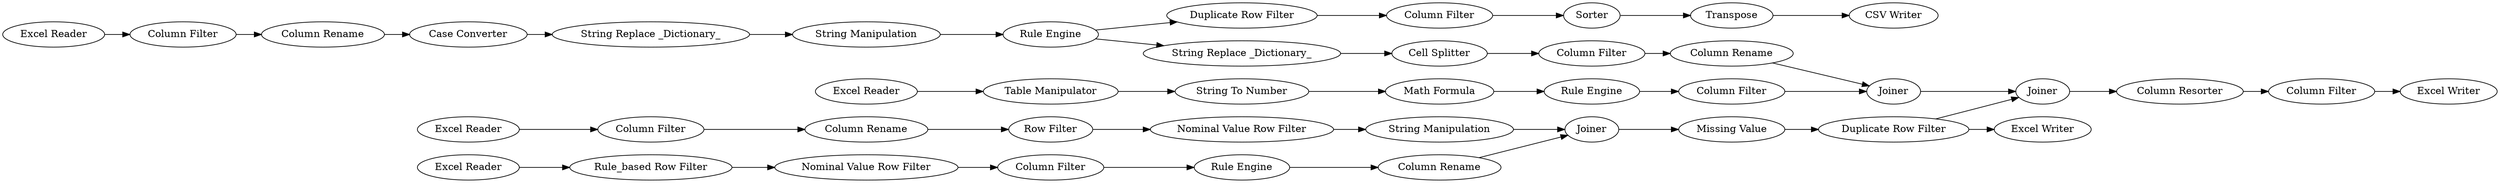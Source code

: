 digraph {
	1 [label="Excel Reader"]
	2 [label="Excel Reader"]
	3 [label="Column Filter"]
	4 [label="Column Rename"]
	5 [label="Row Filter"]
	6 [label="Nominal Value Row Filter"]
	7 [label="String Manipulation"]
	9 [label="Nominal Value Row Filter"]
	11 [label="Missing Value"]
	18 [label="Column Rename"]
	20 [label="Rule Engine"]
	21 [label=Joiner]
	23 [label="Rule_based Row Filter"]
	24 [label="Column Filter"]
	25 [label="Excel Reader"]
	26 [label="Column Filter"]
	27 [label="Column Rename"]
	29 [label="Case Converter"]
	31 [label="String Replace _Dictionary_"]
	32 [label="Rule Engine"]
	34 [label="Duplicate Row Filter"]
	36 [label="Column Filter"]
	37 [label="CSV Writer"]
	38 [label=Sorter]
	39 [label="String Replace _Dictionary_"]
	40 [label=Transpose]
	42 [label="String Manipulation"]
	43 [label="Cell Splitter"]
	44 [label="Column Filter"]
	45 [label="Column Rename"]
	46 [label="Excel Reader"]
	47 [label="Duplicate Row Filter"]
	48 [label="Table Manipulator"]
	49 [label="String To Number"]
	50 [label="Rule Engine"]
	51 [label="Math Formula"]
	52 [label="Column Filter"]
	53 [label=Joiner]
	54 [label=Joiner]
	55 [label="Excel Writer"]
	56 [label="Excel Writer"]
	57 [label="Column Resorter"]
	58 [label="Column Filter"]
	1 -> 3
	2 -> 23
	3 -> 4
	4 -> 5
	5 -> 6
	6 -> 7
	7 -> 21
	9 -> 24
	11 -> 47
	18 -> 21
	20 -> 18
	21 -> 11
	23 -> 9
	24 -> 20
	25 -> 26
	26 -> 27
	27 -> 29
	29 -> 31
	31 -> 42
	32 -> 34
	32 -> 39
	34 -> 36
	36 -> 38
	38 -> 40
	39 -> 43
	40 -> 37
	42 -> 32
	43 -> 44
	44 -> 45
	45 -> 53
	46 -> 48
	47 -> 54
	47 -> 56
	48 -> 49
	49 -> 51
	50 -> 52
	51 -> 50
	52 -> 53
	53 -> 54
	54 -> 57
	57 -> 58
	58 -> 55
	rankdir=LR
}

